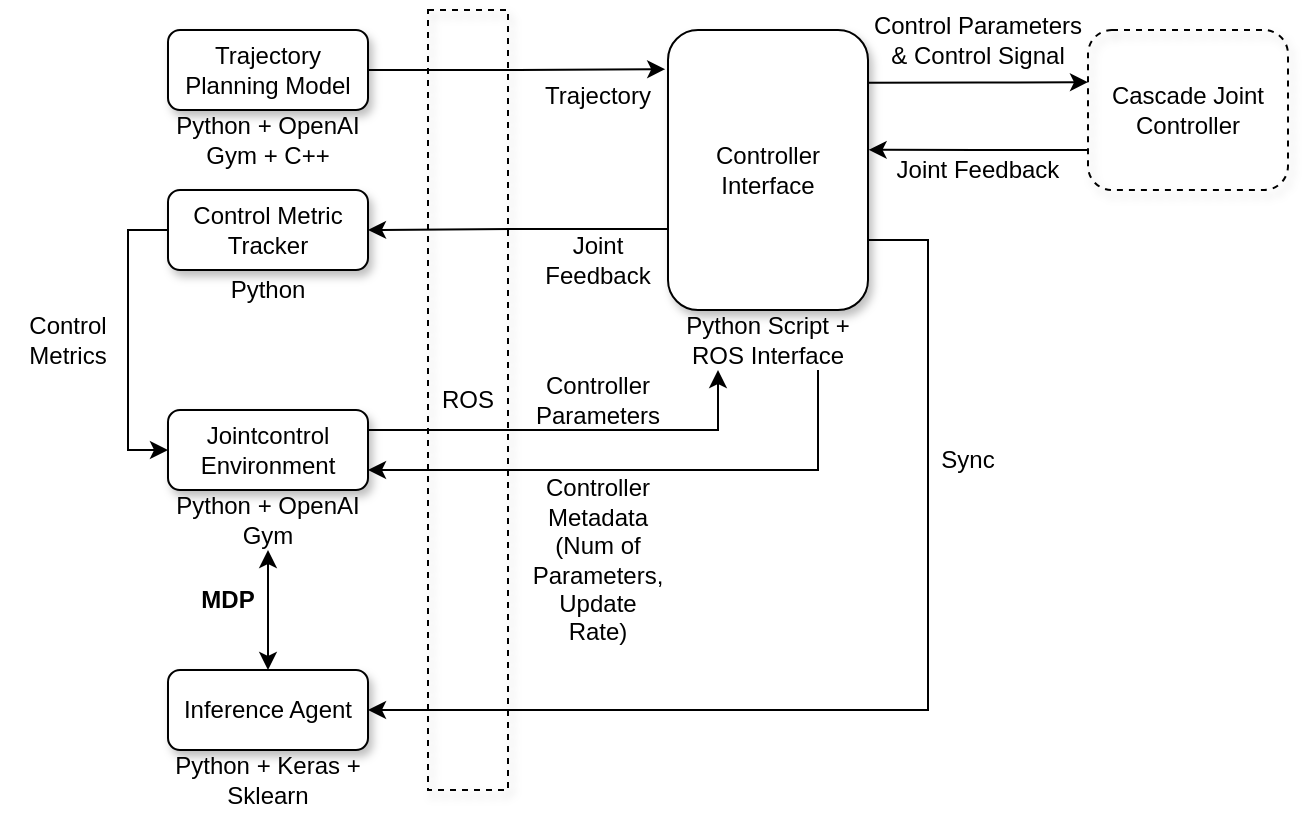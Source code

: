 <mxfile version="15.4.0" type="device"><diagram id="HK3_xNM6jx3Wpafa73o2" name="Page-1"><mxGraphModel dx="590" dy="566" grid="1" gridSize="10" guides="1" tooltips="1" connect="1" arrows="1" fold="1" page="1" pageScale="1" pageWidth="827" pageHeight="1169" math="0" shadow="0"><root><mxCell id="0"/><mxCell id="1" parent="0"/><mxCell id="TVt5JG4dqcYT70cMuzvg-8" style="edgeStyle=orthogonalEdgeStyle;rounded=0;orthogonalLoop=1;jettySize=auto;html=1;exitX=1;exitY=0.5;exitDx=0;exitDy=0;entryX=-0.014;entryY=0.14;entryDx=0;entryDy=0;entryPerimeter=0;" edge="1" parent="1" source="TVt5JG4dqcYT70cMuzvg-1" target="TVt5JG4dqcYT70cMuzvg-5"><mxGeometry relative="1" as="geometry"/></mxCell><mxCell id="TVt5JG4dqcYT70cMuzvg-1" value="Trajectory Planning Model" style="rounded=1;whiteSpace=wrap;html=1;shadow=1;" vertex="1" parent="1"><mxGeometry x="100" y="40" width="100" height="40" as="geometry"/></mxCell><mxCell id="TVt5JG4dqcYT70cMuzvg-4" value="Python + OpenAI Gym + C++" style="text;html=1;strokeColor=none;fillColor=none;align=center;verticalAlign=middle;whiteSpace=wrap;rounded=0;shadow=1;" vertex="1" parent="1"><mxGeometry x="100" y="80" width="100" height="30" as="geometry"/></mxCell><mxCell id="TVt5JG4dqcYT70cMuzvg-33" style="edgeStyle=orthogonalEdgeStyle;rounded=0;orthogonalLoop=1;jettySize=auto;html=1;exitX=1;exitY=0.188;exitDx=0;exitDy=0;entryX=0;entryY=0.326;entryDx=0;entryDy=0;entryPerimeter=0;startArrow=none;startFill=0;endArrow=classic;endFill=1;exitPerimeter=0;" edge="1" parent="1" source="TVt5JG4dqcYT70cMuzvg-5" target="TVt5JG4dqcYT70cMuzvg-31"><mxGeometry relative="1" as="geometry"/></mxCell><mxCell id="TVt5JG4dqcYT70cMuzvg-39" style="edgeStyle=orthogonalEdgeStyle;rounded=0;orthogonalLoop=1;jettySize=auto;html=1;exitX=0.011;exitY=0.711;exitDx=0;exitDy=0;entryX=1;entryY=0.5;entryDx=0;entryDy=0;startArrow=none;startFill=0;endArrow=classic;endFill=1;exitPerimeter=0;" edge="1" parent="1" source="TVt5JG4dqcYT70cMuzvg-5" target="TVt5JG4dqcYT70cMuzvg-9"><mxGeometry relative="1" as="geometry"/></mxCell><mxCell id="TVt5JG4dqcYT70cMuzvg-5" value="Controller Interface" style="rounded=1;whiteSpace=wrap;html=1;shadow=1;" vertex="1" parent="1"><mxGeometry x="350" y="40" width="100" height="140" as="geometry"/></mxCell><mxCell id="TVt5JG4dqcYT70cMuzvg-6" value="Python Script + ROS Interface" style="text;html=1;strokeColor=none;fillColor=none;align=center;verticalAlign=middle;whiteSpace=wrap;rounded=0;shadow=1;" vertex="1" parent="1"><mxGeometry x="350" y="180" width="100" height="30" as="geometry"/></mxCell><mxCell id="TVt5JG4dqcYT70cMuzvg-7" value="ROS" style="rounded=0;whiteSpace=wrap;html=1;shadow=1;dashed=1;fillColor=none;" vertex="1" parent="1"><mxGeometry x="230" y="30" width="40" height="390" as="geometry"/></mxCell><mxCell id="TVt5JG4dqcYT70cMuzvg-42" style="edgeStyle=orthogonalEdgeStyle;rounded=0;orthogonalLoop=1;jettySize=auto;html=1;exitX=0;exitY=0.5;exitDx=0;exitDy=0;entryX=0;entryY=0.5;entryDx=0;entryDy=0;startArrow=none;startFill=0;endArrow=classic;endFill=1;" edge="1" parent="1" source="TVt5JG4dqcYT70cMuzvg-9" target="TVt5JG4dqcYT70cMuzvg-12"><mxGeometry relative="1" as="geometry"/></mxCell><mxCell id="TVt5JG4dqcYT70cMuzvg-9" value="Control Metric Tracker" style="rounded=1;whiteSpace=wrap;html=1;shadow=1;" vertex="1" parent="1"><mxGeometry x="100" y="120" width="100" height="40" as="geometry"/></mxCell><mxCell id="TVt5JG4dqcYT70cMuzvg-10" value="Python" style="text;html=1;strokeColor=none;fillColor=none;align=center;verticalAlign=middle;whiteSpace=wrap;rounded=0;shadow=1;" vertex="1" parent="1"><mxGeometry x="100" y="160" width="100" height="20" as="geometry"/></mxCell><mxCell id="TVt5JG4dqcYT70cMuzvg-20" style="edgeStyle=orthogonalEdgeStyle;rounded=0;orthogonalLoop=1;jettySize=auto;html=1;exitX=1;exitY=0.75;exitDx=0;exitDy=0;entryX=0.75;entryY=1;entryDx=0;entryDy=0;startArrow=classic;startFill=1;endArrow=none;endFill=0;" edge="1" parent="1" source="TVt5JG4dqcYT70cMuzvg-12" target="TVt5JG4dqcYT70cMuzvg-6"><mxGeometry relative="1" as="geometry"><Array as="points"><mxPoint x="425" y="260"/></Array></mxGeometry></mxCell><mxCell id="TVt5JG4dqcYT70cMuzvg-22" style="edgeStyle=orthogonalEdgeStyle;rounded=0;orthogonalLoop=1;jettySize=auto;html=1;exitX=1;exitY=0.25;exitDx=0;exitDy=0;entryX=0.25;entryY=1;entryDx=0;entryDy=0;startArrow=none;startFill=0;endArrow=classic;endFill=1;" edge="1" parent="1" source="TVt5JG4dqcYT70cMuzvg-12" target="TVt5JG4dqcYT70cMuzvg-6"><mxGeometry relative="1" as="geometry"/></mxCell><mxCell id="TVt5JG4dqcYT70cMuzvg-12" value="Jointcontrol Environment" style="rounded=1;whiteSpace=wrap;html=1;shadow=1;" vertex="1" parent="1"><mxGeometry x="100" y="230" width="100" height="40" as="geometry"/></mxCell><mxCell id="TVt5JG4dqcYT70cMuzvg-13" value="Python + OpenAI Gym" style="text;html=1;strokeColor=none;fillColor=none;align=center;verticalAlign=middle;whiteSpace=wrap;rounded=0;shadow=1;" vertex="1" parent="1"><mxGeometry x="100" y="270" width="100" height="30" as="geometry"/></mxCell><mxCell id="TVt5JG4dqcYT70cMuzvg-16" value="Sync" style="text;html=1;strokeColor=none;fillColor=none;align=center;verticalAlign=middle;whiteSpace=wrap;rounded=0;shadow=1;dashed=1;" vertex="1" parent="1"><mxGeometry x="480.0" y="240" width="40" height="30" as="geometry"/></mxCell><mxCell id="TVt5JG4dqcYT70cMuzvg-17" value="" style="endArrow=classic;html=1;rounded=0;edgeStyle=orthogonalEdgeStyle;exitX=1;exitY=0.75;exitDx=0;exitDy=0;entryX=1;entryY=0.5;entryDx=0;entryDy=0;" edge="1" parent="1" source="TVt5JG4dqcYT70cMuzvg-5" target="TVt5JG4dqcYT70cMuzvg-24"><mxGeometry relative="1" as="geometry"><mxPoint x="827" y="180" as="sourcePoint"/><mxPoint x="827" y="230" as="targetPoint"/><Array as="points"><mxPoint x="480" y="145"/><mxPoint x="480" y="380"/></Array></mxGeometry></mxCell><mxCell id="TVt5JG4dqcYT70cMuzvg-19" value="Trajectory" style="text;html=1;strokeColor=none;fillColor=none;align=center;verticalAlign=middle;whiteSpace=wrap;rounded=0;shadow=1;dashed=1;" vertex="1" parent="1"><mxGeometry x="280" y="58" width="70" height="30" as="geometry"/></mxCell><mxCell id="TVt5JG4dqcYT70cMuzvg-21" value="Controller Metadata&lt;br&gt;(Num of Parameters, Update Rate)" style="text;html=1;strokeColor=none;fillColor=none;align=center;verticalAlign=middle;whiteSpace=wrap;rounded=0;shadow=1;dashed=1;" vertex="1" parent="1"><mxGeometry x="280" y="260" width="70" height="90" as="geometry"/></mxCell><mxCell id="TVt5JG4dqcYT70cMuzvg-23" value="Controller Parameters" style="text;html=1;strokeColor=none;fillColor=none;align=center;verticalAlign=middle;whiteSpace=wrap;rounded=0;shadow=1;dashed=1;" vertex="1" parent="1"><mxGeometry x="275" y="210" width="80" height="30" as="geometry"/></mxCell><mxCell id="TVt5JG4dqcYT70cMuzvg-24" value="Inference Agent" style="rounded=1;whiteSpace=wrap;html=1;shadow=1;" vertex="1" parent="1"><mxGeometry x="100" y="360" width="100" height="40" as="geometry"/></mxCell><mxCell id="TVt5JG4dqcYT70cMuzvg-25" value="Python + Keras + Sklearn" style="text;html=1;strokeColor=none;fillColor=none;align=center;verticalAlign=middle;whiteSpace=wrap;rounded=0;shadow=1;" vertex="1" parent="1"><mxGeometry x="100" y="400" width="100" height="30" as="geometry"/></mxCell><mxCell id="TVt5JG4dqcYT70cMuzvg-26" style="edgeStyle=orthogonalEdgeStyle;rounded=0;orthogonalLoop=1;jettySize=auto;html=1;exitX=0.5;exitY=0;exitDx=0;exitDy=0;startArrow=classic;startFill=1;endArrow=classic;endFill=1;entryX=0.5;entryY=1;entryDx=0;entryDy=0;" edge="1" parent="1" source="TVt5JG4dqcYT70cMuzvg-24" target="TVt5JG4dqcYT70cMuzvg-13"><mxGeometry relative="1" as="geometry"><mxPoint x="40" y="380" as="targetPoint"/><mxPoint x="100" y="380" as="sourcePoint"/></mxGeometry></mxCell><mxCell id="TVt5JG4dqcYT70cMuzvg-27" value="&lt;b&gt;MDP&lt;/b&gt;" style="text;html=1;strokeColor=none;fillColor=none;align=center;verticalAlign=middle;whiteSpace=wrap;rounded=0;shadow=1;dashed=1;" vertex="1" parent="1"><mxGeometry x="100" y="310" width="60" height="30" as="geometry"/></mxCell><mxCell id="TVt5JG4dqcYT70cMuzvg-29" value="Control Metrics" style="text;html=1;strokeColor=none;fillColor=none;align=center;verticalAlign=middle;whiteSpace=wrap;rounded=0;shadow=1;dashed=1;" vertex="1" parent="1"><mxGeometry x="20" y="180" width="60" height="30" as="geometry"/></mxCell><mxCell id="TVt5JG4dqcYT70cMuzvg-34" style="edgeStyle=orthogonalEdgeStyle;rounded=0;orthogonalLoop=1;jettySize=auto;html=1;exitX=0;exitY=0.75;exitDx=0;exitDy=0;entryX=1.003;entryY=0.428;entryDx=0;entryDy=0;entryPerimeter=0;startArrow=none;startFill=0;endArrow=classic;endFill=1;" edge="1" parent="1" source="TVt5JG4dqcYT70cMuzvg-31" target="TVt5JG4dqcYT70cMuzvg-5"><mxGeometry relative="1" as="geometry"/></mxCell><mxCell id="TVt5JG4dqcYT70cMuzvg-31" value="Cascade Joint Controller" style="rounded=1;whiteSpace=wrap;html=1;shadow=1;dashed=1;fillColor=none;" vertex="1" parent="1"><mxGeometry x="560" y="40" width="100" height="80" as="geometry"/></mxCell><mxCell id="TVt5JG4dqcYT70cMuzvg-35" value="Control Parameters &amp;amp; Control Signal" style="text;html=1;strokeColor=none;fillColor=none;align=center;verticalAlign=middle;whiteSpace=wrap;rounded=0;shadow=1;dashed=1;" vertex="1" parent="1"><mxGeometry x="450" y="30" width="110" height="30" as="geometry"/></mxCell><mxCell id="TVt5JG4dqcYT70cMuzvg-36" value="Joint Feedback" style="text;html=1;strokeColor=none;fillColor=none;align=center;verticalAlign=middle;whiteSpace=wrap;rounded=0;shadow=1;dashed=1;" vertex="1" parent="1"><mxGeometry x="450" y="95" width="110" height="30" as="geometry"/></mxCell><mxCell id="TVt5JG4dqcYT70cMuzvg-40" value="Joint Feedback" style="text;html=1;strokeColor=none;fillColor=none;align=center;verticalAlign=middle;whiteSpace=wrap;rounded=0;shadow=1;dashed=1;" vertex="1" parent="1"><mxGeometry x="280" y="140" width="70" height="30" as="geometry"/></mxCell></root></mxGraphModel></diagram></mxfile>